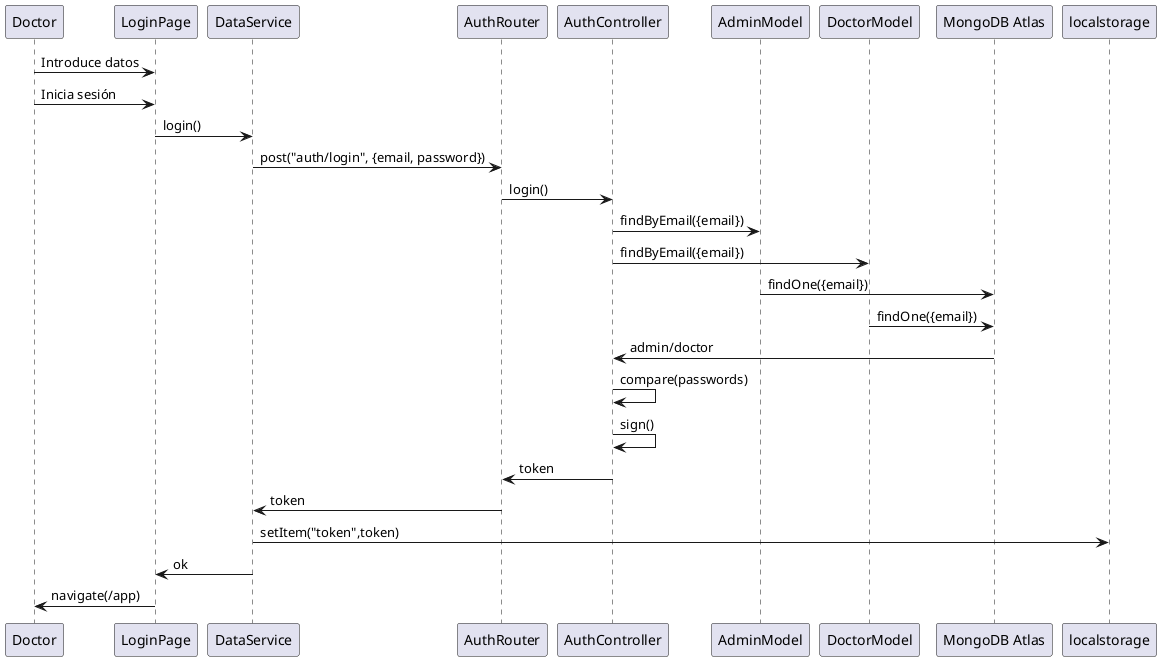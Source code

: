 @startuml
Doctor -> LoginPage: Introduce datos
Doctor -> LoginPage: Inicia sesión

LoginPage -> DataService: login()
DataService -> AuthRouter: post("auth/login", {email, password})

AuthRouter -> AuthController : login()
AuthController -> AdminModel : findByEmail({email})
AuthController -> DoctorModel : findByEmail({email})

AdminModel -> "MongoDB Atlas" : findOne({email})
DoctorModel -> "MongoDB Atlas" : findOne({email})

"MongoDB Atlas" -> AuthController : admin/doctor

AuthController -> AuthController : compare(passwords)

AuthController -> AuthController : sign()
AuthController -> AuthRouter : token
AuthRouter -> DataService : token

DataService -> localstorage : setItem("token",token)
DataService -> LoginPage : ok

LoginPage -> Doctor : navigate(/app)

@enduml